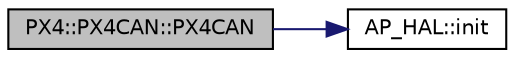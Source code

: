 digraph "PX4::PX4CAN::PX4CAN"
{
 // INTERACTIVE_SVG=YES
  edge [fontname="Helvetica",fontsize="10",labelfontname="Helvetica",labelfontsize="10"];
  node [fontname="Helvetica",fontsize="10",shape=record];
  rankdir="LR";
  Node1 [label="PX4::PX4CAN::PX4CAN",height=0.2,width=0.4,color="black", fillcolor="grey75", style="filled", fontcolor="black"];
  Node1 -> Node2 [color="midnightblue",fontsize="10",style="solid",fontname="Helvetica"];
  Node2 [label="AP_HAL::init",height=0.2,width=0.4,color="black", fillcolor="white", style="filled",URL="$namespaceAP__HAL.html#a87c4d9884f23daecd717a2cb4fa114c1"];
}

